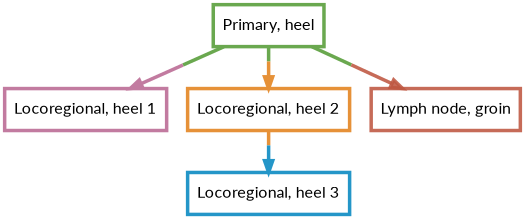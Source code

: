 digraph  {
dpi=600;size=3.5;
"Primary, heel" [color="#6aa84fff", fillcolor=white, fontname=Lato, penwidth="3.0", shape=box];
"Locoregional, heel 1" [color="#c27ba0ff", fillcolor=white, fontname=Lato, penwidth="3.0", shape=box];
"Locoregional, heel 2" [color="#e69138ff", fillcolor=white, fontname=Lato, penwidth="3.0", shape=box];
"Lymph node, groin" [color="#be5742e1", fillcolor=white, fontname=Lato, penwidth="3.0", shape=box];
"Locoregional, heel 3" [color="#2496c8ff", fillcolor=white, fontname=Lato, penwidth="3.0", shape=box];
"Primary, heel" -> "Locoregional, heel 1"  [color="#6aa84fff;0.5:#c27ba0ff", key=0, penwidth=3];
"Primary, heel" -> "Locoregional, heel 2"  [color="#6aa84fff;0.5:#e69138ff", key=0, penwidth=3];
"Primary, heel" -> "Lymph node, groin"  [color="#6aa84fff;0.5:#be5742e1", key=0, penwidth=3];
"Locoregional, heel 2" -> "Locoregional, heel 3"  [color="#e69138ff;0.5:#2496c8ff", key=0, penwidth=3];
}
